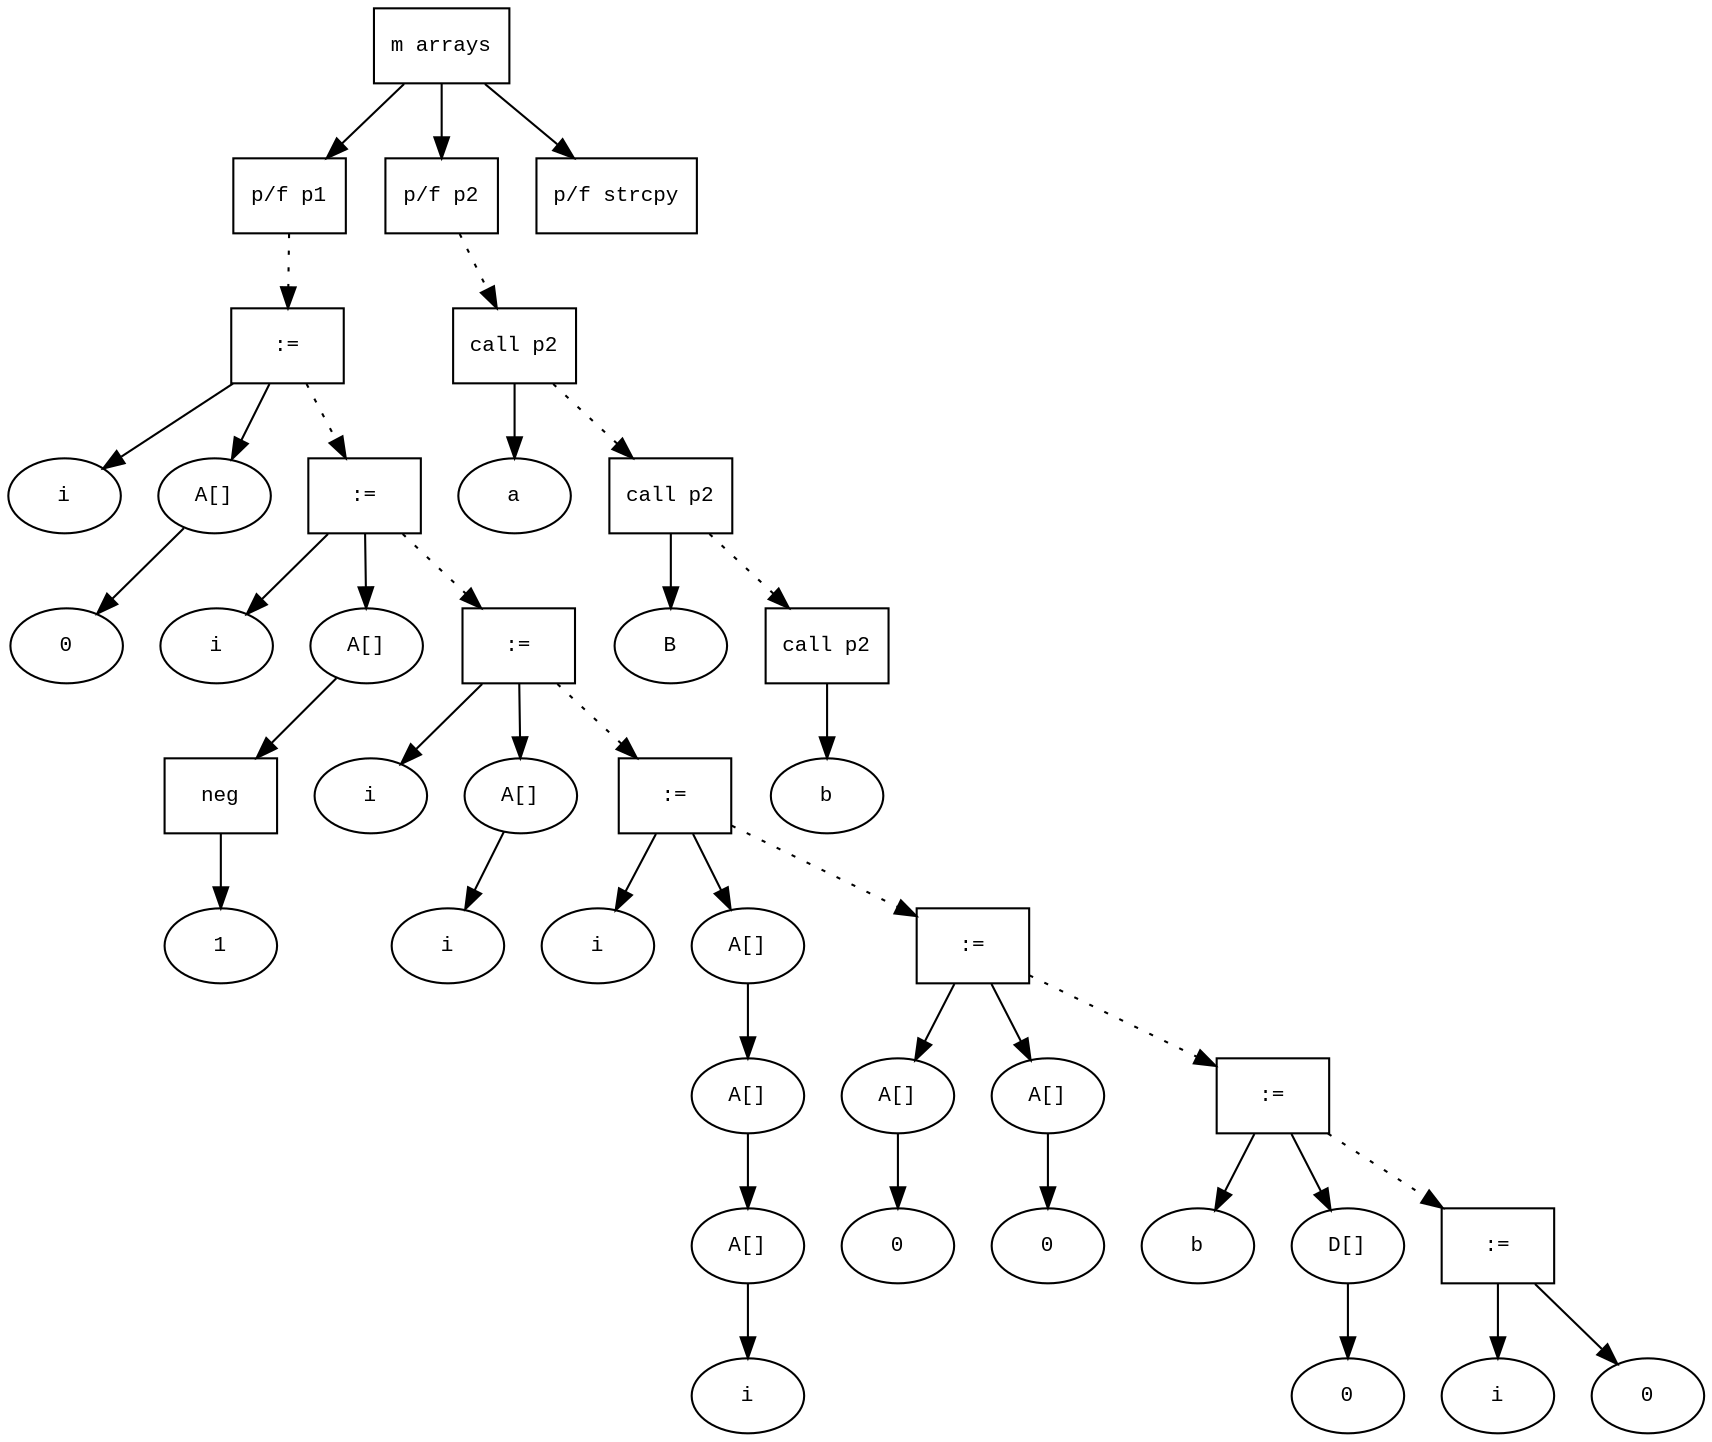 digraph AST {
  graph [fontname="Times New Roman",fontsize=10];
  node  [fontname="Courier New",fontsize=10];
  edge  [fontname="Times New Roman",fontsize=10];

  node0 [label="m arrays",shape=box];
  node4 [label="p/f p1",shape=box];
  node16 [label=":=",shape=box];
  node13 [label="i",shape=ellipse];
  node16->node13;
  node14 [label="A[]",shape=ellipse];
  node15 [label="0",shape=ellipse];
  node14-> node15;
  node16->node14;
  node4 -> node16 [style=dotted];
  node21 [label=":=",shape=box];
  node17 [label="i",shape=ellipse];
  node21->node17;
  node18 [label="A[]",shape=ellipse];
  node20 [label="neg",shape=box];
  node19 [label="1",shape=ellipse];
  node20->node19;
  node18-> node20;
  node21->node18;
  node16 -> node21 [style=dotted];
  node25 [label=":=",shape=box];
  node22 [label="i",shape=ellipse];
  node25->node22;
  node23 [label="A[]",shape=ellipse];
  node24 [label="i",shape=ellipse];
  node23-> node24;
  node25->node23;
  node21 -> node25 [style=dotted];
  node31 [label=":=",shape=box];
  node26 [label="i",shape=ellipse];
  node31->node26;
  node27 [label="A[]",shape=ellipse];
  node28 [label="A[]",shape=ellipse];
  node29 [label="A[]",shape=ellipse];
  node30 [label="i",shape=ellipse];
  node29-> node30;
  node28-> node29;
  node27-> node28;
  node31->node27;
  node25 -> node31 [style=dotted];
  node36 [label=":=",shape=box];
  node32 [label="A[]",shape=ellipse];
  node33 [label="0",shape=ellipse];
  node32-> node33;
  node36->node32;
  node34 [label="A[]",shape=ellipse];
  node35 [label="0",shape=ellipse];
  node34-> node35;
  node36->node34;
  node31 -> node36 [style=dotted];
  node40 [label=":=",shape=box];
  node37 [label="b",shape=ellipse];
  node40->node37;
  node38 [label="D[]",shape=ellipse];
  node39 [label="0",shape=ellipse];
  node38-> node39;
  node40->node38;
  node36 -> node40 [style=dotted];
  node43 [label=":=",shape=box];
  node41 [label="i",shape=ellipse];
  node43->node41;
  node42 [label="0",shape=ellipse];
  node43->node42;
  node40 -> node43 [style=dotted];
  node0 -> node4;
  node44 [label="p/f p2",shape=box];
  node48 [label="call p2",shape=box];
  node49 [label="a",shape=ellipse];
  node48->node49;
  node44 -> node48 [style=dotted];
  node51 [label="call p2",shape=box];
  node52 [label="B",shape=ellipse];
  node51->node52;
  node48 -> node51 [style=dotted];
  node54 [label="call p2",shape=box];
  node55 [label="b",shape=ellipse];
  node54->node55;
  node51 -> node54 [style=dotted];
  node0 -> node44;
  node57 [label="p/f strcpy",shape=box];
  node0 -> node57;
}
